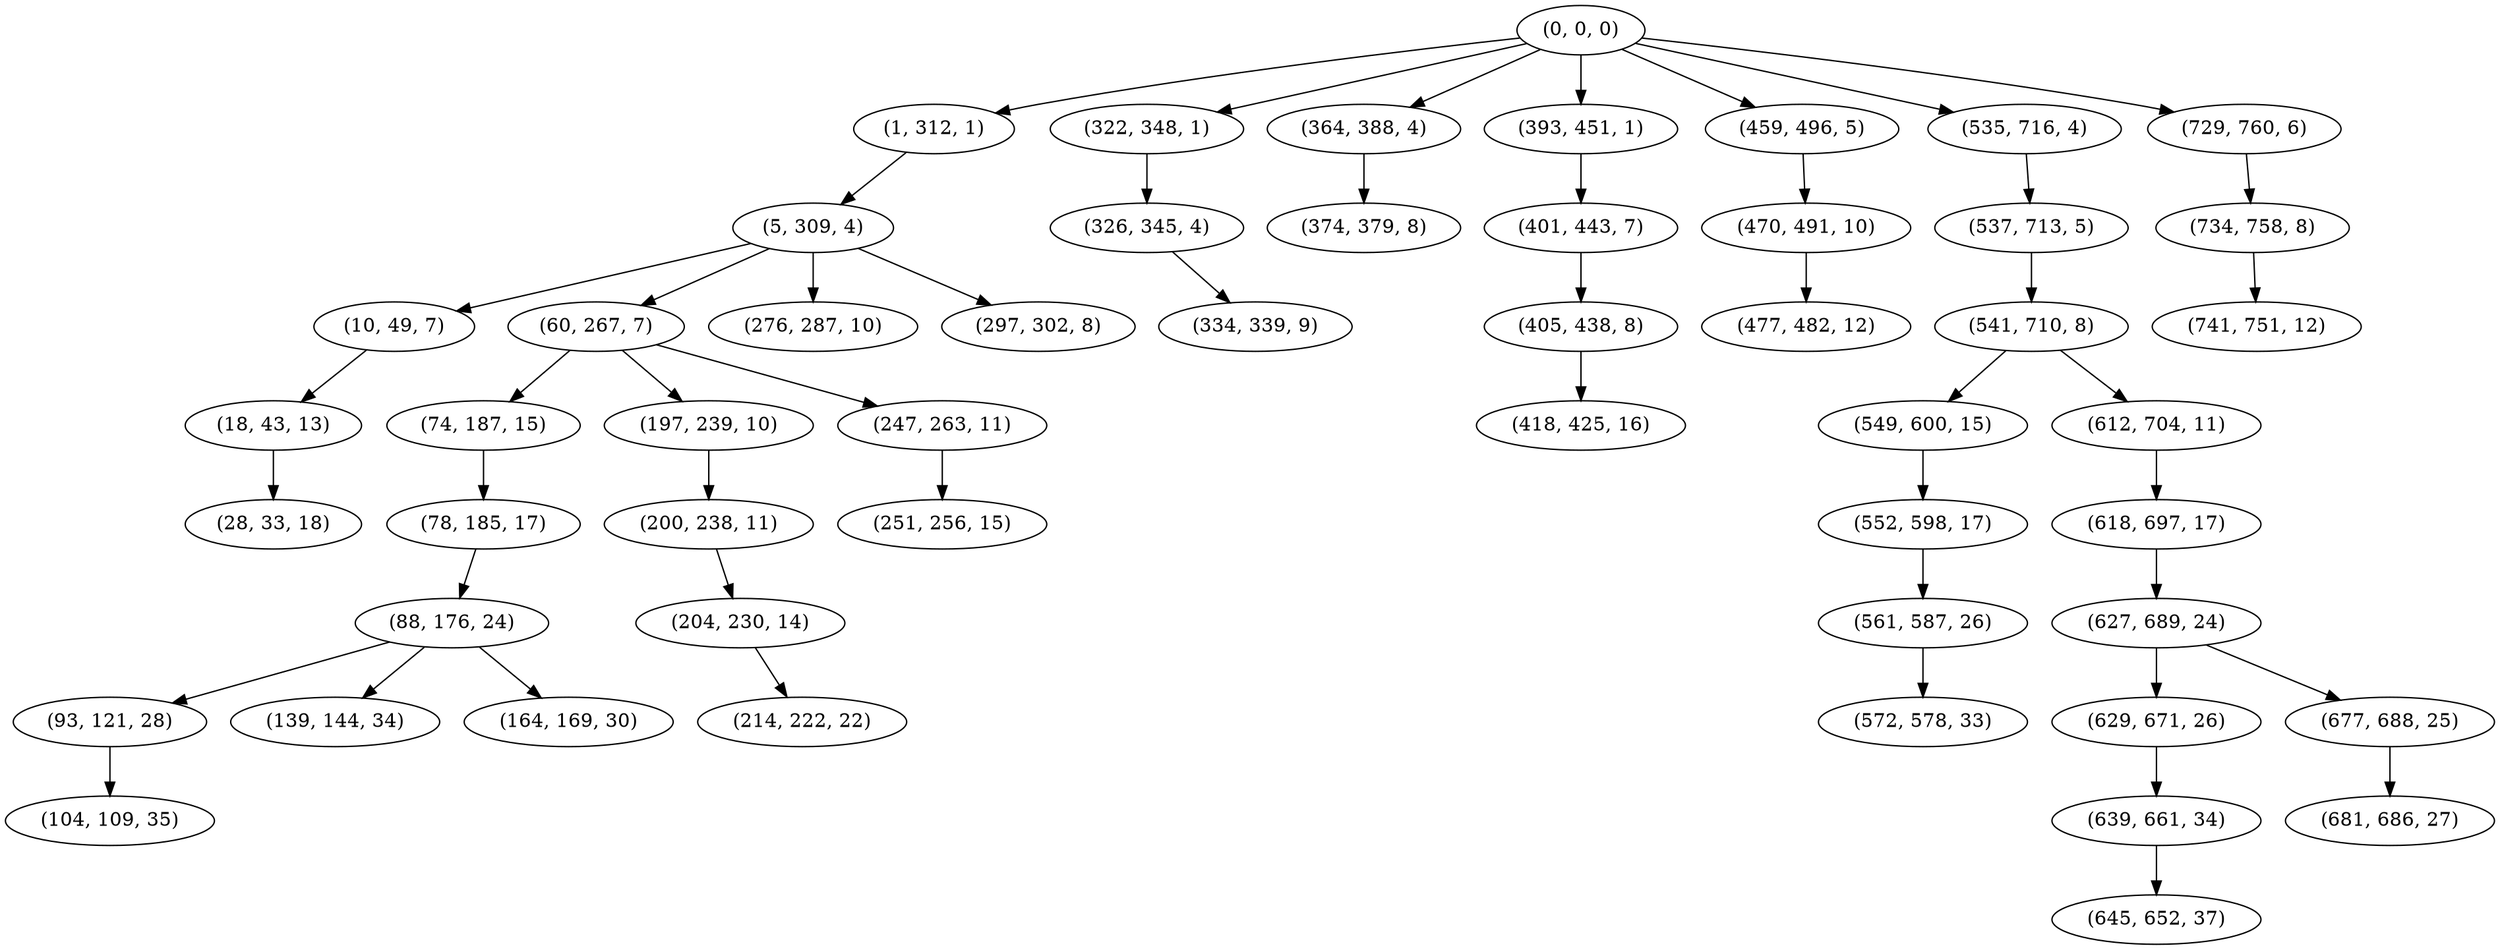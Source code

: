 digraph tree {
    "(0, 0, 0)";
    "(1, 312, 1)";
    "(5, 309, 4)";
    "(10, 49, 7)";
    "(18, 43, 13)";
    "(28, 33, 18)";
    "(60, 267, 7)";
    "(74, 187, 15)";
    "(78, 185, 17)";
    "(88, 176, 24)";
    "(93, 121, 28)";
    "(104, 109, 35)";
    "(139, 144, 34)";
    "(164, 169, 30)";
    "(197, 239, 10)";
    "(200, 238, 11)";
    "(204, 230, 14)";
    "(214, 222, 22)";
    "(247, 263, 11)";
    "(251, 256, 15)";
    "(276, 287, 10)";
    "(297, 302, 8)";
    "(322, 348, 1)";
    "(326, 345, 4)";
    "(334, 339, 9)";
    "(364, 388, 4)";
    "(374, 379, 8)";
    "(393, 451, 1)";
    "(401, 443, 7)";
    "(405, 438, 8)";
    "(418, 425, 16)";
    "(459, 496, 5)";
    "(470, 491, 10)";
    "(477, 482, 12)";
    "(535, 716, 4)";
    "(537, 713, 5)";
    "(541, 710, 8)";
    "(549, 600, 15)";
    "(552, 598, 17)";
    "(561, 587, 26)";
    "(572, 578, 33)";
    "(612, 704, 11)";
    "(618, 697, 17)";
    "(627, 689, 24)";
    "(629, 671, 26)";
    "(639, 661, 34)";
    "(645, 652, 37)";
    "(677, 688, 25)";
    "(681, 686, 27)";
    "(729, 760, 6)";
    "(734, 758, 8)";
    "(741, 751, 12)";
    "(0, 0, 0)" -> "(1, 312, 1)";
    "(0, 0, 0)" -> "(322, 348, 1)";
    "(0, 0, 0)" -> "(364, 388, 4)";
    "(0, 0, 0)" -> "(393, 451, 1)";
    "(0, 0, 0)" -> "(459, 496, 5)";
    "(0, 0, 0)" -> "(535, 716, 4)";
    "(0, 0, 0)" -> "(729, 760, 6)";
    "(1, 312, 1)" -> "(5, 309, 4)";
    "(5, 309, 4)" -> "(10, 49, 7)";
    "(5, 309, 4)" -> "(60, 267, 7)";
    "(5, 309, 4)" -> "(276, 287, 10)";
    "(5, 309, 4)" -> "(297, 302, 8)";
    "(10, 49, 7)" -> "(18, 43, 13)";
    "(18, 43, 13)" -> "(28, 33, 18)";
    "(60, 267, 7)" -> "(74, 187, 15)";
    "(60, 267, 7)" -> "(197, 239, 10)";
    "(60, 267, 7)" -> "(247, 263, 11)";
    "(74, 187, 15)" -> "(78, 185, 17)";
    "(78, 185, 17)" -> "(88, 176, 24)";
    "(88, 176, 24)" -> "(93, 121, 28)";
    "(88, 176, 24)" -> "(139, 144, 34)";
    "(88, 176, 24)" -> "(164, 169, 30)";
    "(93, 121, 28)" -> "(104, 109, 35)";
    "(197, 239, 10)" -> "(200, 238, 11)";
    "(200, 238, 11)" -> "(204, 230, 14)";
    "(204, 230, 14)" -> "(214, 222, 22)";
    "(247, 263, 11)" -> "(251, 256, 15)";
    "(322, 348, 1)" -> "(326, 345, 4)";
    "(326, 345, 4)" -> "(334, 339, 9)";
    "(364, 388, 4)" -> "(374, 379, 8)";
    "(393, 451, 1)" -> "(401, 443, 7)";
    "(401, 443, 7)" -> "(405, 438, 8)";
    "(405, 438, 8)" -> "(418, 425, 16)";
    "(459, 496, 5)" -> "(470, 491, 10)";
    "(470, 491, 10)" -> "(477, 482, 12)";
    "(535, 716, 4)" -> "(537, 713, 5)";
    "(537, 713, 5)" -> "(541, 710, 8)";
    "(541, 710, 8)" -> "(549, 600, 15)";
    "(541, 710, 8)" -> "(612, 704, 11)";
    "(549, 600, 15)" -> "(552, 598, 17)";
    "(552, 598, 17)" -> "(561, 587, 26)";
    "(561, 587, 26)" -> "(572, 578, 33)";
    "(612, 704, 11)" -> "(618, 697, 17)";
    "(618, 697, 17)" -> "(627, 689, 24)";
    "(627, 689, 24)" -> "(629, 671, 26)";
    "(627, 689, 24)" -> "(677, 688, 25)";
    "(629, 671, 26)" -> "(639, 661, 34)";
    "(639, 661, 34)" -> "(645, 652, 37)";
    "(677, 688, 25)" -> "(681, 686, 27)";
    "(729, 760, 6)" -> "(734, 758, 8)";
    "(734, 758, 8)" -> "(741, 751, 12)";
}
